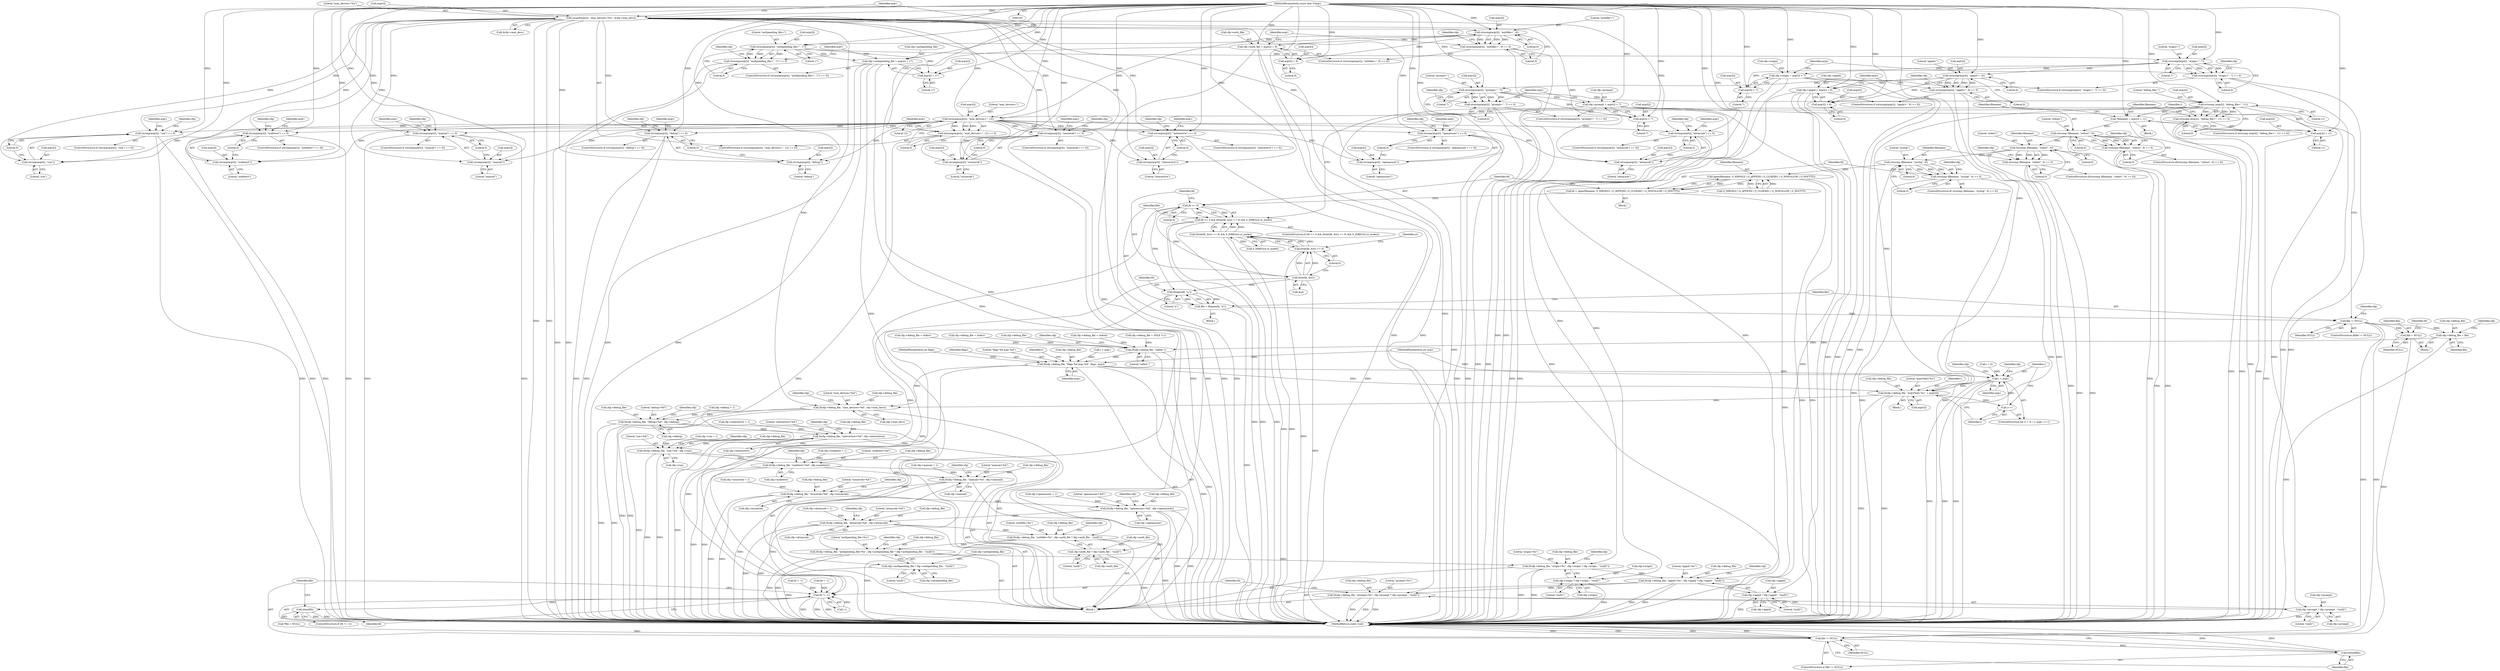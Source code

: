 digraph "0_pam-u2f_18b1914e32b74ff52000f10e97067e841e5fff62_0@API" {
"1000146" [label="(Call,sscanf(argv[i], \"max_devices=%u\", &cfg->max_devs))"];
"1000139" [label="(Call,strncmp(argv[i], \"max_devices=\", 12))"];
"1000351" [label="(Call,strncmp (argv[i], \"debug_file=\", 11))"];
"1000333" [label="(Call,strncmp(argv[i], \"prompt=\", 7))"];
"1000315" [label="(Call,strncmp(argv[i], \"appid=\", 6))"];
"1000297" [label="(Call,strncmp(argv[i], \"origin=\", 7))"];
"1000279" [label="(Call,strncmp(argv[i], \"authpending_file=\", 17))"];
"1000261" [label="(Call,strncmp(argv[i], \"authfile=\", 9))"];
"1000103" [label="(MethodParameterIn,const char **argv)"];
"1000146" [label="(Call,sscanf(argv[i], \"max_devices=%u\", &cfg->max_devs))"];
"1000156" [label="(Call,strcmp(argv[i], \"manual\") == 0)"];
"1000157" [label="(Call,strcmp(argv[i], \"manual\"))"];
"1000169" [label="(Call,strcmp(argv[i], \"debug\") == 0)"];
"1000170" [label="(Call,strcmp(argv[i], \"debug\"))"];
"1000182" [label="(Call,strcmp(argv[i], \"nouserok\") == 0)"];
"1000183" [label="(Call,strcmp(argv[i], \"nouserok\"))"];
"1000195" [label="(Call,strcmp(argv[i], \"openasuser\") == 0)"];
"1000196" [label="(Call,strcmp(argv[i], \"openasuser\"))"];
"1000208" [label="(Call,strcmp(argv[i], \"alwaysok\") == 0)"];
"1000209" [label="(Call,strcmp(argv[i], \"alwaysok\"))"];
"1000221" [label="(Call,strcmp(argv[i], \"interactive\") == 0)"];
"1000222" [label="(Call,strcmp(argv[i], \"interactive\"))"];
"1000234" [label="(Call,strcmp(argv[i], \"cue\") == 0)"];
"1000235" [label="(Call,strcmp(argv[i], \"cue\"))"];
"1000247" [label="(Call,strcmp(argv[i], \"nodetect\") == 0)"];
"1000248" [label="(Call,strcmp(argv[i], \"nodetect\"))"];
"1000260" [label="(Call,strncmp(argv[i], \"authfile=\", 9) == 0)"];
"1000268" [label="(Call,cfg->auth_file = argv[i] + 9)"];
"1000578" [label="(Call,D(cfg->debug_file, \"authfile=%s\", cfg->auth_file ? cfg->auth_file : \"(null)\"))"];
"1000591" [label="(Call,D(cfg->debug_file, \"authpending_file=%s\", cfg->authpending_file ? cfg->authpending_file : \"(null)\"))"];
"1000604" [label="(Call,D(cfg->debug_file, \"origin=%s\", cfg->origin ? cfg->origin : \"(null)\"))"];
"1000617" [label="(Call,D(cfg->debug_file, \"appid=%s\", cfg->appid ? cfg->appid : \"(null)\"))"];
"1000630" [label="(Call,D(cfg->debug_file, \"prompt=%s\", cfg->prompt ? cfg->prompt : \"(null)\"))"];
"1000583" [label="(Call,cfg->auth_file ? cfg->auth_file : \"(null)\")"];
"1000272" [label="(Call,argv[i] + 9)"];
"1000278" [label="(Call,strncmp(argv[i], \"authpending_file=\", 17) == 0)"];
"1000286" [label="(Call,cfg->authpending_file = argv[i] + 17)"];
"1000596" [label="(Call,cfg->authpending_file ? cfg->authpending_file : \"(null)\")"];
"1000290" [label="(Call,argv[i] + 17)"];
"1000296" [label="(Call,strncmp(argv[i], \"origin=\", 7) == 0)"];
"1000304" [label="(Call,cfg->origin = argv[i] + 7)"];
"1000609" [label="(Call,cfg->origin ? cfg->origin : \"(null)\")"];
"1000308" [label="(Call,argv[i] + 7)"];
"1000314" [label="(Call,strncmp(argv[i], \"appid=\", 6) == 0)"];
"1000322" [label="(Call,cfg->appid = argv[i] + 6)"];
"1000622" [label="(Call,cfg->appid ? cfg->appid : \"(null)\")"];
"1000326" [label="(Call,argv[i] + 6)"];
"1000332" [label="(Call,strncmp(argv[i], \"prompt=\", 7) == 0)"];
"1000340" [label="(Call,cfg->prompt = argv[i] + 7)"];
"1000635" [label="(Call,cfg->prompt ? cfg->prompt : \"(null)\")"];
"1000344" [label="(Call,argv[i] + 7)"];
"1000138" [label="(Call,strncmp(argv[i], \"max_devices=\", 12) == 0)"];
"1000506" [label="(Call,D(cfg->debug_file, \"max_devices=%d\", cfg->max_devs))"];
"1000514" [label="(Call,D(cfg->debug_file, \"debug=%d\", cfg->debug))"];
"1000522" [label="(Call,D(cfg->debug_file, \"interactive=%d\", cfg->interactive))"];
"1000530" [label="(Call,D(cfg->debug_file, \"cue=%d\", cfg->cue))"];
"1000538" [label="(Call,D(cfg->debug_file, \"nodetect=%d\", cfg->nodetect))"];
"1000546" [label="(Call,D(cfg->debug_file, \"manual=%d\", cfg->manual))"];
"1000554" [label="(Call,D(cfg->debug_file, \"nouserok=%d\", cfg->nouserok))"];
"1000562" [label="(Call,D(cfg->debug_file, \"openasuser=%d\", cfg->openasuser))"];
"1000570" [label="(Call,D(cfg->debug_file, \"alwaysok=%d\", cfg->alwaysok))"];
"1000350" [label="(Call,strncmp (argv[i], \"debug_file=\", 11) == 0)"];
"1000360" [label="(Call,*filename = argv[i] + 11)"];
"1000369" [label="(Call,strncmp (filename, \"stdout\", 6))"];
"1000368" [label="(Call,strncmp (filename, \"stdout\", 6) == 0)"];
"1000383" [label="(Call,strncmp (filename, \"stderr\", 6))"];
"1000382" [label="(Call,strncmp (filename, \"stderr\", 6) == 0)"];
"1000397" [label="(Call,strncmp (filename, \"syslog\", 6))"];
"1000396" [label="(Call,strncmp (filename, \"syslog\", 6) == 0)"];
"1000415" [label="(Call,open(filename, O_WRONLY | O_APPEND | O_CLOEXEC | O_NOFOLLOW | O_NOCTTY))"];
"1000413" [label="(Call,fd = open(filename, O_WRONLY | O_APPEND | O_CLOEXEC | O_NOFOLLOW | O_NOCTTY))"];
"1000428" [label="(Call,fd >= 0)"];
"1000427" [label="(Call,fd >= 0 && (fstat(fd, &st) == 0) && S_ISREG(st.st_mode))"];
"1000433" [label="(Call,fstat(fd, &st))"];
"1000432" [label="(Call,fstat(fd, &st) == 0)"];
"1000431" [label="(Call,(fstat(fd, &st) == 0) && S_ISREG(st.st_mode))"];
"1000445" [label="(Call,fdopen(fd, \"a\"))"];
"1000443" [label="(Call,file = fdopen(fd, \"a\"))"];
"1000449" [label="(Call,file != NULL)"];
"1000453" [label="(Call,cfg->debug_file = file)"];
"1000475" [label="(Call,D(cfg->debug_file, \"called.\"))"];
"1000480" [label="(Call,D(cfg->debug_file, \"flags %d argc %d\", flags, argc))"];
"1000491" [label="(Call,i < argc)"];
"1000497" [label="(Call,D(cfg->debug_file, \"argv[%d]=%s\", i, argv[i]))"];
"1000494" [label="(Call,i++)"];
"1000463" [label="(Call,file = NULL)"];
"1000651" [label="(Call,file != NULL)"];
"1000654" [label="(Call,fclose(file))"];
"1000644" [label="(Call,fd != -1)"];
"1000648" [label="(Call,close(fd))"];
"1000362" [label="(Call,argv[i] + 11)"];
"1000150" [label="(Literal,\"max_devices=%u\")"];
"1000506" [label="(Call,D(cfg->debug_file, \"max_devices=%d\", cfg->max_devs))"];
"1000350" [label="(Call,strncmp (argv[i], \"debug_file=\", 11) == 0)"];
"1000295" [label="(ControlStructure,if (strncmp(argv[i], \"origin=\", 7) == 0))"];
"1000507" [label="(Call,cfg->debug_file)"];
"1000642" [label="(Literal,\"(null)\")"];
"1000247" [label="(Call,strcmp(argv[i], \"nodetect\") == 0)"];
"1000140" [label="(Call,argv[i])"];
"1000194" [label="(ControlStructure,if (strcmp(argv[i], \"openasuser\") == 0))"];
"1000254" [label="(Call,cfg->nodetect = 1)"];
"1000542" [label="(Literal,\"nodetect=%d\")"];
"1000372" [label="(Literal,6)"];
"1000370" [label="(Identifier,filename)"];
"1000415" [label="(Call,open(filename, O_WRONLY | O_APPEND | O_CLOEXEC | O_NOFOLLOW | O_NOCTTY))"];
"1000571" [label="(Call,cfg->debug_file)"];
"1000197" [label="(Call,argv[i])"];
"1000209" [label="(Call,strcmp(argv[i], \"alwaysok\"))"];
"1000220" [label="(ControlStructure,if (strcmp(argv[i], \"interactive\") == 0))"];
"1000538" [label="(Call,D(cfg->debug_file, \"nodetect=%d\", cfg->nodetect))"];
"1000357" [label="(Literal,0)"];
"1000196" [label="(Call,strcmp(argv[i], \"openasuser\"))"];
"1000187" [label="(Literal,\"nouserok\")"];
"1000387" [label="(Literal,0)"];
"1000261" [label="(Call,strncmp(argv[i], \"authfile=\", 9))"];
"1000296" [label="(Call,strncmp(argv[i], \"origin=\", 7) == 0)"];
"1000333" [label="(Call,strncmp(argv[i], \"prompt=\", 7))"];
"1000570" [label="(Call,D(cfg->debug_file, \"alwaysok=%d\", cfg->alwaysok))"];
"1000217" [label="(Identifier,cfg)"];
"1000334" [label="(Call,argv[i])"];
"1000584" [label="(Call,cfg->auth_file)"];
"1000267" [label="(Literal,0)"];
"1000131" [label="(Call,i < argc)"];
"1000391" [label="(Identifier,cfg)"];
"1000555" [label="(Call,cfg->debug_file)"];
"1000494" [label="(Call,i++)"];
"1000653" [label="(Identifier,NULL)"];
"1000575" [label="(Call,cfg->alwaysok)"];
"1000582" [label="(Literal,\"authfile=%s\")"];
"1000619" [label="(Identifier,cfg)"];
"1000609" [label="(Call,cfg->origin ? cfg->origin : \"(null)\")"];
"1000399" [label="(Literal,\"syslog\")"];
"1000337" [label="(Literal,\"prompt=\")"];
"1000101" [label="(MethodParameterIn,int flags)"];
"1000539" [label="(Call,cfg->debug_file)"];
"1000324" [label="(Identifier,cfg)"];
"1000227" [label="(Literal,0)"];
"1000547" [label="(Call,cfg->debug_file)"];
"1000263" [label="(Identifier,argv)"];
"1000540" [label="(Identifier,cfg)"];
"1000384" [label="(Identifier,filename)"];
"1000303" [label="(Literal,0)"];
"1000518" [label="(Literal,\"debug=%d\")"];
"1000562" [label="(Call,D(cfg->debug_file, \"openasuser=%d\", cfg->openasuser))"];
"1000405" [label="(Identifier,cfg)"];
"1000497" [label="(Call,D(cfg->debug_file, \"argv[%d]=%s\", i, argv[i]))"];
"1000313" [label="(ControlStructure,if (strncmp(argv[i], \"appid=\", 6) == 0))"];
"1000287" [label="(Call,cfg->authpending_file)"];
"1000600" [label="(Call,cfg->authpending_file)"];
"1000583" [label="(Call,cfg->auth_file ? cfg->auth_file : \"(null)\")"];
"1000240" [label="(Literal,0)"];
"1000202" [label="(Call,cfg->openasuser = 1)"];
"1000338" [label="(Literal,7)"];
"1000201" [label="(Literal,0)"];
"1000395" [label="(ControlStructure,if( strncmp (filename, \"syslog\", 6) == 0))"];
"1000383" [label="(Call,strncmp (filename, \"stderr\", 6))"];
"1000322" [label="(Call,cfg->appid = argv[i] + 6)"];
"1000226" [label="(Literal,\"interactive\")"];
"1000591" [label="(Call,D(cfg->debug_file, \"authpending_file=%s\", cfg->authpending_file ? cfg->authpending_file : \"(null)\"))"];
"1000222" [label="(Call,strcmp(argv[i], \"interactive\"))"];
"1000652" [label="(Identifier,file)"];
"1000315" [label="(Call,strncmp(argv[i], \"appid=\", 6))"];
"1000558" [label="(Literal,\"nouserok=%d\")"];
"1000596" [label="(Call,cfg->authpending_file ? cfg->authpending_file : \"(null)\")"];
"1000651" [label="(Call,file != NULL)"];
"1000355" [label="(Literal,\"debug_file=\")"];
"1000137" [label="(ControlStructure,if (strncmp(argv[i], \"max_devices=\", 12) == 0))"];
"1000243" [label="(Identifier,cfg)"];
"1000608" [label="(Literal,\"origin=%s\")"];
"1000485" [label="(Identifier,flags)"];
"1000157" [label="(Call,strcmp(argv[i], \"manual\"))"];
"1000262" [label="(Call,argv[i])"];
"1000455" [label="(Identifier,cfg)"];
"1000297" [label="(Call,strncmp(argv[i], \"origin=\", 7))"];
"1000348" [label="(Literal,7)"];
"1000443" [label="(Call,file = fdopen(fd, \"a\"))"];
"1000146" [label="(Call,sscanf(argv[i], \"max_devices=%u\", &cfg->max_devs))"];
"1000268" [label="(Call,cfg->auth_file = argv[i] + 9)"];
"1000163" [label="(Call,cfg->manual = 1)"];
"1000626" [label="(Call,cfg->appid)"];
"1000508" [label="(Identifier,cfg)"];
"1000587" [label="(Call,cfg->auth_file)"];
"1000305" [label="(Call,cfg->origin)"];
"1000623" [label="(Call,cfg->appid)"];
"1000210" [label="(Call,argv[i])"];
"1000235" [label="(Call,strcmp(argv[i], \"cue\"))"];
"1000183" [label="(Call,strcmp(argv[i], \"nouserok\"))"];
"1000213" [label="(Literal,\"alwaysok\")"];
"1000431" [label="(Call,(fstat(fd, &st) == 0) && S_ISREG(st.st_mode))"];
"1000427" [label="(Call,fd >= 0 && (fstat(fd, &st) == 0) && S_ISREG(st.st_mode))"];
"1000273" [label="(Call,argv[i])"];
"1000631" [label="(Call,cfg->debug_file)"];
"1000511" [label="(Call,cfg->max_devs)"];
"1000269" [label="(Call,cfg->auth_file)"];
"1000277" [label="(ControlStructure,if (strncmp(argv[i], \"authpending_file=\", 17) == 0))"];
"1000531" [label="(Call,cfg->debug_file)"];
"1000234" [label="(Call,strcmp(argv[i], \"cue\") == 0)"];
"1000403" [label="(Call,cfg->debug_file = (FILE *)-1)"];
"1000351" [label="(Call,strncmp (argv[i], \"debug_file=\", 11))"];
"1000498" [label="(Call,cfg->debug_file)"];
"1000214" [label="(Literal,0)"];
"1000151" [label="(Call,&cfg->max_devs)"];
"1000556" [label="(Identifier,cfg)"];
"1000208" [label="(Call,strcmp(argv[i], \"alwaysok\") == 0)"];
"1000534" [label="(Literal,\"cue=%d\")"];
"1000566" [label="(Literal,\"openasuser=%d\")"];
"1000430" [label="(Literal,0)"];
"1000621" [label="(Literal,\"appid=%s\")"];
"1000323" [label="(Call,cfg->appid)"];
"1000463" [label="(Call,file = NULL)"];
"1000284" [label="(Literal,17)"];
"1000156" [label="(Call,strcmp(argv[i], \"manual\") == 0)"];
"1000239" [label="(Literal,\"cue\")"];
"1000332" [label="(Call,strncmp(argv[i], \"prompt=\", 7) == 0)"];
"1000432" [label="(Call,fstat(fd, &st) == 0)"];
"1000446" [label="(Identifier,fd)"];
"1000546" [label="(Call,D(cfg->debug_file, \"manual=%d\", cfg->manual))"];
"1000501" [label="(Literal,\"argv[%d]=%s\")"];
"1000579" [label="(Call,cfg->debug_file)"];
"1000460" [label="(Identifier,cfg)"];
"1000172" [label="(Identifier,argv)"];
"1000230" [label="(Identifier,cfg)"];
"1000475" [label="(Call,D(cfg->debug_file, \"called.\"))"];
"1000479" [label="(Literal,\"called.\")"];
"1000480" [label="(Call,D(cfg->debug_file, \"flags %d argc %d\", flags, argc))"];
"1000285" [label="(Literal,0)"];
"1000484" [label="(Literal,\"flags %d argc %d\")"];
"1000377" [label="(Identifier,cfg)"];
"1000554" [label="(Call,D(cfg->debug_file, \"nouserok=%d\", cfg->nouserok))"];
"1000519" [label="(Call,cfg->debug)"];
"1000564" [label="(Identifier,cfg)"];
"1000335" [label="(Identifier,argv)"];
"1000223" [label="(Call,argv[i])"];
"1000189" [label="(Call,cfg->nouserok = 1)"];
"1000147" [label="(Call,argv[i])"];
"1000400" [label="(Literal,6)"];
"1000339" [label="(Literal,0)"];
"1000451" [label="(Identifier,NULL)"];
"1000445" [label="(Call,fdopen(fd, \"a\"))"];
"1000158" [label="(Call,argv[i])"];
"1000341" [label="(Call,cfg->prompt)"];
"1000635" [label="(Call,cfg->prompt ? cfg->prompt : \"(null)\")"];
"1000211" [label="(Identifier,argv)"];
"1000605" [label="(Call,cfg->debug_file)"];
"1000321" [label="(Literal,0)"];
"1000618" [label="(Call,cfg->debug_file)"];
"1000450" [label="(Identifier,file)"];
"1000266" [label="(Literal,9)"];
"1000503" [label="(Call,argv[i])"];
"1000486" [label="(Identifier,argc)"];
"1000616" [label="(Literal,\"(null)\")"];
"1000228" [label="(Call,cfg->interactive = 1)"];
"1000428" [label="(Call,fd >= 0)"];
"1000489" [label="(Identifier,i)"];
"1000417" [label="(Call,O_WRONLY | O_APPEND | O_CLOEXEC | O_NOFOLLOW | O_NOCTTY)"];
"1000363" [label="(Call,argv[i])"];
"1000448" [label="(ControlStructure,if(file != NULL))"];
"1000535" [label="(Call,cfg->cue)"];
"1000592" [label="(Call,cfg->debug_file)"];
"1000207" [label="(ControlStructure,if (strcmp(argv[i], \"alwaysok\") == 0))"];
"1000464" [label="(Identifier,file)"];
"1000397" [label="(Call,strncmp (filename, \"syslog\", 6))"];
"1000138" [label="(Call,strncmp(argv[i], \"max_devices=\", 12) == 0)"];
"1000435" [label="(Call,&st)"];
"1000170" [label="(Call,strcmp(argv[i], \"debug\"))"];
"1000291" [label="(Call,argv[i])"];
"1000286" [label="(Call,cfg->authpending_file = argv[i] + 17)"];
"1000306" [label="(Identifier,cfg)"];
"1000358" [label="(Block,)"];
"1000316" [label="(Call,argv[i])"];
"1000252" [label="(Literal,\"nodetect\")"];
"1000449" [label="(Call,file != NULL)"];
"1000648" [label="(Call,close(fd))"];
"1000161" [label="(Literal,\"manual\")"];
"1000169" [label="(Call,strcmp(argv[i], \"debug\") == 0)"];
"1000159" [label="(Identifier,argv)"];
"1000191" [label="(Identifier,cfg)"];
"1000613" [label="(Call,cfg->origin)"];
"1000233" [label="(ControlStructure,if (strcmp(argv[i], \"cue\") == 0))"];
"1000413" [label="(Call,fd = open(filename, O_WRONLY | O_APPEND | O_CLOEXEC | O_NOFOLLOW | O_NOCTTY))"];
"1000246" [label="(ControlStructure,if (strcmp(argv[i], \"nodetect\") == 0))"];
"1000368" [label="(Call,strncmp (filename, \"stdout\", 6) == 0)"];
"1000102" [label="(MethodParameterIn,int argc)"];
"1000256" [label="(Identifier,cfg)"];
"1000312" [label="(Literal,7)"];
"1000112" [label="(Call,fd = -1)"];
"1000527" [label="(Call,cfg->interactive)"];
"1000382" [label="(Call,strncmp (filename, \"stderr\", 6) == 0)"];
"1000414" [label="(Identifier,fd)"];
"1000656" [label="(MethodReturn,static void)"];
"1000567" [label="(Call,cfg->openasuser)"];
"1000361" [label="(Identifier,filename)"];
"1000279" [label="(Call,strncmp(argv[i], \"authpending_file=\", 17))"];
"1000481" [label="(Call,cfg->debug_file)"];
"1000288" [label="(Identifier,cfg)"];
"1000294" [label="(Literal,17)"];
"1000604" [label="(Call,D(cfg->debug_file, \"origin=%s\", cfg->origin ? cfg->origin : \"(null)\"))"];
"1000622" [label="(Call,cfg->appid ? cfg->appid : \"(null)\")"];
"1000326" [label="(Call,argv[i] + 6)"];
"1000122" [label="(Call,cfg->debug_file = stderr)"];
"1000155" [label="(ControlStructure,if (strcmp(argv[i], \"manual\") == 0))"];
"1000442" [label="(Block,)"];
"1000617" [label="(Call,D(cfg->debug_file, \"appid=%s\", cfg->appid ? cfg->appid : \"(null)\"))"];
"1000444" [label="(Identifier,file)"];
"1000548" [label="(Identifier,cfg)"];
"1000646" [label="(Call,-1)"];
"1000298" [label="(Call,argv[i])"];
"1000488" [label="(Call,i = 0)"];
"1000522" [label="(Call,D(cfg->debug_file, \"interactive=%d\", cfg->interactive))"];
"1000345" [label="(Call,argv[i])"];
"1000524" [label="(Identifier,cfg)"];
"1000280" [label="(Call,argv[i])"];
"1000465" [label="(Identifier,NULL)"];
"1000352" [label="(Call,argv[i])"];
"1000135" [label="(Identifier,i)"];
"1000340" [label="(Call,cfg->prompt = argv[i] + 7)"];
"1000165" [label="(Identifier,cfg)"];
"1000572" [label="(Identifier,cfg)"];
"1000597" [label="(Call,cfg->authpending_file)"];
"1000434" [label="(Identifier,fd)"];
"1000145" [label="(Literal,0)"];
"1000265" [label="(Literal,\"authfile=\")"];
"1000168" [label="(ControlStructure,if (strcmp(argv[i], \"debug\") == 0))"];
"1000148" [label="(Identifier,argv)"];
"1000314" [label="(Call,strncmp(argv[i], \"appid=\", 6) == 0)"];
"1000386" [label="(Literal,6)"];
"1000389" [label="(Call,cfg->debug_file = stderr)"];
"1000371" [label="(Literal,\"stdout\")"];
"1000342" [label="(Identifier,cfg)"];
"1000426" [label="(ControlStructure,if (fd >= 0 && (fstat(fd, &st) == 0) && S_ISREG(st.st_mode)))"];
"1000530" [label="(Call,D(cfg->debug_file, \"cue=%d\", cfg->cue))"];
"1000144" [label="(Literal,12)"];
"1000526" [label="(Literal,\"interactive=%d\")"];
"1000476" [label="(Call,cfg->debug_file)"];
"1000248" [label="(Call,strcmp(argv[i], \"nodetect\"))"];
"1000474" [label="(Block,)"];
"1000204" [label="(Identifier,cfg)"];
"1000643" [label="(ControlStructure,if (fd != -1))"];
"1000185" [label="(Identifier,argv)"];
"1000438" [label="(Call,S_ISREG(st.st_mode))"];
"1000349" [label="(ControlStructure,if (strncmp (argv[i], \"debug_file=\", 11) == 0))"];
"1000272" [label="(Call,argv[i] + 9)"];
"1000467" [label="(Identifier,fd)"];
"1000237" [label="(Identifier,argv)"];
"1000629" [label="(Literal,\"(null)\")"];
"1000327" [label="(Call,argv[i])"];
"1000457" [label="(Identifier,file)"];
"1000644" [label="(Call,fd != -1)"];
"1000249" [label="(Call,argv[i])"];
"1000437" [label="(Literal,0)"];
"1000176" [label="(Call,cfg->debug = 1)"];
"1000493" [label="(Identifier,argc)"];
"1000595" [label="(Literal,\"authpending_file=%s\")"];
"1000241" [label="(Call,cfg->cue = 1)"];
"1000440" [label="(Identifier,st)"];
"1000319" [label="(Literal,\"appid=\")"];
"1000215" [label="(Call,cfg->alwaysok = 1)"];
"1000369" [label="(Call,strncmp (filename, \"stdout\", 6))"];
"1000593" [label="(Identifier,cfg)"];
"1000396" [label="(Call,strncmp (filename, \"syslog\", 6) == 0)"];
"1000108" [label="(Call,*file = NULL)"];
"1000563" [label="(Call,cfg->debug_file)"];
"1000290" [label="(Call,argv[i] + 17)"];
"1000320" [label="(Literal,6)"];
"1000496" [label="(Block,)"];
"1000143" [label="(Literal,\"max_devices=\")"];
"1000175" [label="(Literal,0)"];
"1000491" [label="(Call,i < argc)"];
"1000416" [label="(Identifier,filename)"];
"1000454" [label="(Call,cfg->debug_file)"];
"1000362" [label="(Call,argv[i] + 11)"];
"1000603" [label="(Literal,\"(null)\")"];
"1000466" [label="(Call,fd = -1)"];
"1000253" [label="(Literal,0)"];
"1000276" [label="(Literal,9)"];
"1000532" [label="(Identifier,cfg)"];
"1000308" [label="(Call,argv[i] + 7)"];
"1000281" [label="(Identifier,argv)"];
"1000514" [label="(Call,D(cfg->debug_file, \"debug=%d\", cfg->debug))"];
"1000636" [label="(Call,cfg->prompt)"];
"1000655" [label="(Identifier,file)"];
"1000453" [label="(Call,cfg->debug_file = file)"];
"1000495" [label="(Identifier,i)"];
"1000482" [label="(Identifier,cfg)"];
"1000632" [label="(Identifier,cfg)"];
"1000331" [label="(ControlStructure,if (strncmp(argv[i], \"prompt=\", 7) == 0))"];
"1000543" [label="(Call,cfg->nodetect)"];
"1000162" [label="(Literal,0)"];
"1000412" [label="(Block,)"];
"1000181" [label="(ControlStructure,if (strcmp(argv[i], \"nouserok\") == 0))"];
"1000270" [label="(Identifier,cfg)"];
"1000559" [label="(Call,cfg->nouserok)"];
"1000360" [label="(Call,*filename = argv[i] + 11)"];
"1000309" [label="(Call,argv[i])"];
"1000398" [label="(Identifier,filename)"];
"1000317" [label="(Identifier,argv)"];
"1000649" [label="(Identifier,fd)"];
"1000385" [label="(Literal,\"stderr\")"];
"1000373" [label="(Literal,0)"];
"1000304" [label="(Call,cfg->origin = argv[i] + 7)"];
"1000198" [label="(Identifier,argv)"];
"1000250" [label="(Identifier,argv)"];
"1000550" [label="(Literal,\"manual=%d\")"];
"1000283" [label="(Literal,\"authpending_file=\")"];
"1000590" [label="(Literal,\"(null)\")"];
"1000452" [label="(Block,)"];
"1000381" [label="(ControlStructure,if(strncmp (filename, \"stderr\", 6) == 0))"];
"1000502" [label="(Identifier,i)"];
"1000236" [label="(Call,argv[i])"];
"1000580" [label="(Identifier,cfg)"];
"1000499" [label="(Identifier,cfg)"];
"1000574" [label="(Literal,\"alwaysok=%d\")"];
"1000375" [label="(Call,cfg->debug_file = stdout)"];
"1000610" [label="(Call,cfg->origin)"];
"1000401" [label="(Literal,0)"];
"1000492" [label="(Identifier,i)"];
"1000260" [label="(Call,strncmp(argv[i], \"authfile=\", 9) == 0)"];
"1000551" [label="(Call,cfg->manual)"];
"1000433" [label="(Call,fstat(fd, &st))"];
"1000182" [label="(Call,strcmp(argv[i], \"nouserok\") == 0)"];
"1000344" [label="(Call,argv[i] + 7)"];
"1000645" [label="(Identifier,fd)"];
"1000195" [label="(Call,strcmp(argv[i], \"openasuser\") == 0)"];
"1000301" [label="(Literal,\"origin=\")"];
"1000634" [label="(Literal,\"prompt=%s\")"];
"1000330" [label="(Literal,6)"];
"1000224" [label="(Identifier,argv)"];
"1000356" [label="(Literal,11)"];
"1000654" [label="(Call,fclose(file))"];
"1000515" [label="(Call,cfg->debug_file)"];
"1000630" [label="(Call,D(cfg->debug_file, \"prompt=%s\", cfg->prompt ? cfg->prompt : \"(null)\"))"];
"1000184" [label="(Call,argv[i])"];
"1000516" [label="(Identifier,cfg)"];
"1000353" [label="(Identifier,argv)"];
"1000367" [label="(ControlStructure,if(strncmp (filename, \"stdout\", 6) == 0))"];
"1000139" [label="(Call,strncmp(argv[i], \"max_devices=\", 12))"];
"1000523" [label="(Call,cfg->debug_file)"];
"1000487" [label="(ControlStructure,for (i = 0; i < argc; i++))"];
"1000606" [label="(Identifier,cfg)"];
"1000278" [label="(Call,strncmp(argv[i], \"authpending_file=\", 17) == 0)"];
"1000103" [label="(MethodParameterIn,const char **argv)"];
"1000221" [label="(Call,strcmp(argv[i], \"interactive\") == 0)"];
"1000174" [label="(Literal,\"debug\")"];
"1000447" [label="(Literal,\"a\")"];
"1000171" [label="(Call,argv[i])"];
"1000200" [label="(Literal,\"openasuser\")"];
"1000578" [label="(Call,D(cfg->debug_file, \"authfile=%s\", cfg->auth_file ? cfg->auth_file : \"(null)\"))"];
"1000510" [label="(Literal,\"max_devices=%d\")"];
"1000302" [label="(Literal,7)"];
"1000299" [label="(Identifier,argv)"];
"1000429" [label="(Identifier,fd)"];
"1000178" [label="(Identifier,cfg)"];
"1000639" [label="(Call,cfg->prompt)"];
"1000259" [label="(ControlStructure,if (strncmp(argv[i], \"authfile=\", 9) == 0))"];
"1000650" [label="(ControlStructure,if (file != NULL))"];
"1000188" [label="(Literal,0)"];
"1000366" [label="(Literal,11)"];
"1000146" -> "1000137"  [label="AST: "];
"1000146" -> "1000151"  [label="CFG: "];
"1000147" -> "1000146"  [label="AST: "];
"1000150" -> "1000146"  [label="AST: "];
"1000151" -> "1000146"  [label="AST: "];
"1000159" -> "1000146"  [label="CFG: "];
"1000146" -> "1000656"  [label="DDG: "];
"1000146" -> "1000656"  [label="DDG: "];
"1000139" -> "1000146"  [label="DDG: "];
"1000103" -> "1000146"  [label="DDG: "];
"1000146" -> "1000156"  [label="DDG: "];
"1000146" -> "1000157"  [label="DDG: "];
"1000146" -> "1000169"  [label="DDG: "];
"1000146" -> "1000170"  [label="DDG: "];
"1000146" -> "1000182"  [label="DDG: "];
"1000146" -> "1000183"  [label="DDG: "];
"1000146" -> "1000195"  [label="DDG: "];
"1000146" -> "1000196"  [label="DDG: "];
"1000146" -> "1000208"  [label="DDG: "];
"1000146" -> "1000209"  [label="DDG: "];
"1000146" -> "1000221"  [label="DDG: "];
"1000146" -> "1000222"  [label="DDG: "];
"1000146" -> "1000234"  [label="DDG: "];
"1000146" -> "1000235"  [label="DDG: "];
"1000146" -> "1000247"  [label="DDG: "];
"1000146" -> "1000248"  [label="DDG: "];
"1000146" -> "1000261"  [label="DDG: "];
"1000146" -> "1000506"  [label="DDG: "];
"1000139" -> "1000138"  [label="AST: "];
"1000139" -> "1000144"  [label="CFG: "];
"1000140" -> "1000139"  [label="AST: "];
"1000143" -> "1000139"  [label="AST: "];
"1000144" -> "1000139"  [label="AST: "];
"1000145" -> "1000139"  [label="CFG: "];
"1000139" -> "1000138"  [label="DDG: "];
"1000139" -> "1000138"  [label="DDG: "];
"1000139" -> "1000138"  [label="DDG: "];
"1000351" -> "1000139"  [label="DDG: "];
"1000103" -> "1000139"  [label="DDG: "];
"1000139" -> "1000156"  [label="DDG: "];
"1000139" -> "1000157"  [label="DDG: "];
"1000139" -> "1000169"  [label="DDG: "];
"1000139" -> "1000170"  [label="DDG: "];
"1000139" -> "1000182"  [label="DDG: "];
"1000139" -> "1000183"  [label="DDG: "];
"1000139" -> "1000195"  [label="DDG: "];
"1000139" -> "1000196"  [label="DDG: "];
"1000139" -> "1000208"  [label="DDG: "];
"1000139" -> "1000209"  [label="DDG: "];
"1000139" -> "1000221"  [label="DDG: "];
"1000139" -> "1000222"  [label="DDG: "];
"1000139" -> "1000234"  [label="DDG: "];
"1000139" -> "1000235"  [label="DDG: "];
"1000139" -> "1000247"  [label="DDG: "];
"1000139" -> "1000248"  [label="DDG: "];
"1000139" -> "1000261"  [label="DDG: "];
"1000351" -> "1000350"  [label="AST: "];
"1000351" -> "1000356"  [label="CFG: "];
"1000352" -> "1000351"  [label="AST: "];
"1000355" -> "1000351"  [label="AST: "];
"1000356" -> "1000351"  [label="AST: "];
"1000357" -> "1000351"  [label="CFG: "];
"1000351" -> "1000656"  [label="DDG: "];
"1000351" -> "1000350"  [label="DDG: "];
"1000351" -> "1000350"  [label="DDG: "];
"1000351" -> "1000350"  [label="DDG: "];
"1000333" -> "1000351"  [label="DDG: "];
"1000103" -> "1000351"  [label="DDG: "];
"1000351" -> "1000360"  [label="DDG: "];
"1000351" -> "1000362"  [label="DDG: "];
"1000351" -> "1000497"  [label="DDG: "];
"1000333" -> "1000332"  [label="AST: "];
"1000333" -> "1000338"  [label="CFG: "];
"1000334" -> "1000333"  [label="AST: "];
"1000337" -> "1000333"  [label="AST: "];
"1000338" -> "1000333"  [label="AST: "];
"1000339" -> "1000333"  [label="CFG: "];
"1000333" -> "1000332"  [label="DDG: "];
"1000333" -> "1000332"  [label="DDG: "];
"1000333" -> "1000332"  [label="DDG: "];
"1000315" -> "1000333"  [label="DDG: "];
"1000103" -> "1000333"  [label="DDG: "];
"1000333" -> "1000340"  [label="DDG: "];
"1000333" -> "1000344"  [label="DDG: "];
"1000315" -> "1000314"  [label="AST: "];
"1000315" -> "1000320"  [label="CFG: "];
"1000316" -> "1000315"  [label="AST: "];
"1000319" -> "1000315"  [label="AST: "];
"1000320" -> "1000315"  [label="AST: "];
"1000321" -> "1000315"  [label="CFG: "];
"1000315" -> "1000314"  [label="DDG: "];
"1000315" -> "1000314"  [label="DDG: "];
"1000315" -> "1000314"  [label="DDG: "];
"1000297" -> "1000315"  [label="DDG: "];
"1000103" -> "1000315"  [label="DDG: "];
"1000315" -> "1000322"  [label="DDG: "];
"1000315" -> "1000326"  [label="DDG: "];
"1000297" -> "1000296"  [label="AST: "];
"1000297" -> "1000302"  [label="CFG: "];
"1000298" -> "1000297"  [label="AST: "];
"1000301" -> "1000297"  [label="AST: "];
"1000302" -> "1000297"  [label="AST: "];
"1000303" -> "1000297"  [label="CFG: "];
"1000297" -> "1000296"  [label="DDG: "];
"1000297" -> "1000296"  [label="DDG: "];
"1000297" -> "1000296"  [label="DDG: "];
"1000279" -> "1000297"  [label="DDG: "];
"1000103" -> "1000297"  [label="DDG: "];
"1000297" -> "1000304"  [label="DDG: "];
"1000297" -> "1000308"  [label="DDG: "];
"1000279" -> "1000278"  [label="AST: "];
"1000279" -> "1000284"  [label="CFG: "];
"1000280" -> "1000279"  [label="AST: "];
"1000283" -> "1000279"  [label="AST: "];
"1000284" -> "1000279"  [label="AST: "];
"1000285" -> "1000279"  [label="CFG: "];
"1000279" -> "1000278"  [label="DDG: "];
"1000279" -> "1000278"  [label="DDG: "];
"1000279" -> "1000278"  [label="DDG: "];
"1000261" -> "1000279"  [label="DDG: "];
"1000103" -> "1000279"  [label="DDG: "];
"1000279" -> "1000286"  [label="DDG: "];
"1000279" -> "1000290"  [label="DDG: "];
"1000261" -> "1000260"  [label="AST: "];
"1000261" -> "1000266"  [label="CFG: "];
"1000262" -> "1000261"  [label="AST: "];
"1000265" -> "1000261"  [label="AST: "];
"1000266" -> "1000261"  [label="AST: "];
"1000267" -> "1000261"  [label="CFG: "];
"1000261" -> "1000260"  [label="DDG: "];
"1000261" -> "1000260"  [label="DDG: "];
"1000261" -> "1000260"  [label="DDG: "];
"1000103" -> "1000261"  [label="DDG: "];
"1000261" -> "1000268"  [label="DDG: "];
"1000261" -> "1000272"  [label="DDG: "];
"1000103" -> "1000100"  [label="AST: "];
"1000103" -> "1000656"  [label="DDG: "];
"1000103" -> "1000156"  [label="DDG: "];
"1000103" -> "1000157"  [label="DDG: "];
"1000103" -> "1000169"  [label="DDG: "];
"1000103" -> "1000170"  [label="DDG: "];
"1000103" -> "1000182"  [label="DDG: "];
"1000103" -> "1000183"  [label="DDG: "];
"1000103" -> "1000195"  [label="DDG: "];
"1000103" -> "1000196"  [label="DDG: "];
"1000103" -> "1000208"  [label="DDG: "];
"1000103" -> "1000209"  [label="DDG: "];
"1000103" -> "1000221"  [label="DDG: "];
"1000103" -> "1000222"  [label="DDG: "];
"1000103" -> "1000234"  [label="DDG: "];
"1000103" -> "1000235"  [label="DDG: "];
"1000103" -> "1000247"  [label="DDG: "];
"1000103" -> "1000248"  [label="DDG: "];
"1000103" -> "1000268"  [label="DDG: "];
"1000103" -> "1000272"  [label="DDG: "];
"1000103" -> "1000286"  [label="DDG: "];
"1000103" -> "1000290"  [label="DDG: "];
"1000103" -> "1000304"  [label="DDG: "];
"1000103" -> "1000308"  [label="DDG: "];
"1000103" -> "1000322"  [label="DDG: "];
"1000103" -> "1000326"  [label="DDG: "];
"1000103" -> "1000340"  [label="DDG: "];
"1000103" -> "1000344"  [label="DDG: "];
"1000103" -> "1000360"  [label="DDG: "];
"1000103" -> "1000362"  [label="DDG: "];
"1000103" -> "1000497"  [label="DDG: "];
"1000156" -> "1000155"  [label="AST: "];
"1000156" -> "1000162"  [label="CFG: "];
"1000157" -> "1000156"  [label="AST: "];
"1000162" -> "1000156"  [label="AST: "];
"1000165" -> "1000156"  [label="CFG: "];
"1000172" -> "1000156"  [label="CFG: "];
"1000156" -> "1000656"  [label="DDG: "];
"1000156" -> "1000656"  [label="DDG: "];
"1000157" -> "1000161"  [label="CFG: "];
"1000158" -> "1000157"  [label="AST: "];
"1000161" -> "1000157"  [label="AST: "];
"1000162" -> "1000157"  [label="CFG: "];
"1000169" -> "1000168"  [label="AST: "];
"1000169" -> "1000175"  [label="CFG: "];
"1000170" -> "1000169"  [label="AST: "];
"1000175" -> "1000169"  [label="AST: "];
"1000178" -> "1000169"  [label="CFG: "];
"1000185" -> "1000169"  [label="CFG: "];
"1000169" -> "1000656"  [label="DDG: "];
"1000169" -> "1000656"  [label="DDG: "];
"1000170" -> "1000174"  [label="CFG: "];
"1000171" -> "1000170"  [label="AST: "];
"1000174" -> "1000170"  [label="AST: "];
"1000175" -> "1000170"  [label="CFG: "];
"1000182" -> "1000181"  [label="AST: "];
"1000182" -> "1000188"  [label="CFG: "];
"1000183" -> "1000182"  [label="AST: "];
"1000188" -> "1000182"  [label="AST: "];
"1000191" -> "1000182"  [label="CFG: "];
"1000198" -> "1000182"  [label="CFG: "];
"1000182" -> "1000656"  [label="DDG: "];
"1000182" -> "1000656"  [label="DDG: "];
"1000183" -> "1000187"  [label="CFG: "];
"1000184" -> "1000183"  [label="AST: "];
"1000187" -> "1000183"  [label="AST: "];
"1000188" -> "1000183"  [label="CFG: "];
"1000195" -> "1000194"  [label="AST: "];
"1000195" -> "1000201"  [label="CFG: "];
"1000196" -> "1000195"  [label="AST: "];
"1000201" -> "1000195"  [label="AST: "];
"1000204" -> "1000195"  [label="CFG: "];
"1000211" -> "1000195"  [label="CFG: "];
"1000195" -> "1000656"  [label="DDG: "];
"1000195" -> "1000656"  [label="DDG: "];
"1000196" -> "1000200"  [label="CFG: "];
"1000197" -> "1000196"  [label="AST: "];
"1000200" -> "1000196"  [label="AST: "];
"1000201" -> "1000196"  [label="CFG: "];
"1000208" -> "1000207"  [label="AST: "];
"1000208" -> "1000214"  [label="CFG: "];
"1000209" -> "1000208"  [label="AST: "];
"1000214" -> "1000208"  [label="AST: "];
"1000217" -> "1000208"  [label="CFG: "];
"1000224" -> "1000208"  [label="CFG: "];
"1000208" -> "1000656"  [label="DDG: "];
"1000208" -> "1000656"  [label="DDG: "];
"1000209" -> "1000213"  [label="CFG: "];
"1000210" -> "1000209"  [label="AST: "];
"1000213" -> "1000209"  [label="AST: "];
"1000214" -> "1000209"  [label="CFG: "];
"1000221" -> "1000220"  [label="AST: "];
"1000221" -> "1000227"  [label="CFG: "];
"1000222" -> "1000221"  [label="AST: "];
"1000227" -> "1000221"  [label="AST: "];
"1000230" -> "1000221"  [label="CFG: "];
"1000237" -> "1000221"  [label="CFG: "];
"1000221" -> "1000656"  [label="DDG: "];
"1000221" -> "1000656"  [label="DDG: "];
"1000222" -> "1000226"  [label="CFG: "];
"1000223" -> "1000222"  [label="AST: "];
"1000226" -> "1000222"  [label="AST: "];
"1000227" -> "1000222"  [label="CFG: "];
"1000234" -> "1000233"  [label="AST: "];
"1000234" -> "1000240"  [label="CFG: "];
"1000235" -> "1000234"  [label="AST: "];
"1000240" -> "1000234"  [label="AST: "];
"1000243" -> "1000234"  [label="CFG: "];
"1000250" -> "1000234"  [label="CFG: "];
"1000234" -> "1000656"  [label="DDG: "];
"1000234" -> "1000656"  [label="DDG: "];
"1000235" -> "1000239"  [label="CFG: "];
"1000236" -> "1000235"  [label="AST: "];
"1000239" -> "1000235"  [label="AST: "];
"1000240" -> "1000235"  [label="CFG: "];
"1000247" -> "1000246"  [label="AST: "];
"1000247" -> "1000253"  [label="CFG: "];
"1000248" -> "1000247"  [label="AST: "];
"1000253" -> "1000247"  [label="AST: "];
"1000256" -> "1000247"  [label="CFG: "];
"1000263" -> "1000247"  [label="CFG: "];
"1000247" -> "1000656"  [label="DDG: "];
"1000247" -> "1000656"  [label="DDG: "];
"1000248" -> "1000252"  [label="CFG: "];
"1000249" -> "1000248"  [label="AST: "];
"1000252" -> "1000248"  [label="AST: "];
"1000253" -> "1000248"  [label="CFG: "];
"1000260" -> "1000259"  [label="AST: "];
"1000260" -> "1000267"  [label="CFG: "];
"1000267" -> "1000260"  [label="AST: "];
"1000270" -> "1000260"  [label="CFG: "];
"1000281" -> "1000260"  [label="CFG: "];
"1000260" -> "1000656"  [label="DDG: "];
"1000260" -> "1000656"  [label="DDG: "];
"1000268" -> "1000259"  [label="AST: "];
"1000268" -> "1000272"  [label="CFG: "];
"1000269" -> "1000268"  [label="AST: "];
"1000272" -> "1000268"  [label="AST: "];
"1000281" -> "1000268"  [label="CFG: "];
"1000268" -> "1000656"  [label="DDG: "];
"1000268" -> "1000656"  [label="DDG: "];
"1000268" -> "1000578"  [label="DDG: "];
"1000268" -> "1000583"  [label="DDG: "];
"1000578" -> "1000474"  [label="AST: "];
"1000578" -> "1000583"  [label="CFG: "];
"1000579" -> "1000578"  [label="AST: "];
"1000582" -> "1000578"  [label="AST: "];
"1000583" -> "1000578"  [label="AST: "];
"1000593" -> "1000578"  [label="CFG: "];
"1000578" -> "1000656"  [label="DDG: "];
"1000578" -> "1000656"  [label="DDG: "];
"1000570" -> "1000578"  [label="DDG: "];
"1000578" -> "1000591"  [label="DDG: "];
"1000591" -> "1000474"  [label="AST: "];
"1000591" -> "1000596"  [label="CFG: "];
"1000592" -> "1000591"  [label="AST: "];
"1000595" -> "1000591"  [label="AST: "];
"1000596" -> "1000591"  [label="AST: "];
"1000606" -> "1000591"  [label="CFG: "];
"1000591" -> "1000656"  [label="DDG: "];
"1000591" -> "1000656"  [label="DDG: "];
"1000286" -> "1000591"  [label="DDG: "];
"1000591" -> "1000604"  [label="DDG: "];
"1000604" -> "1000474"  [label="AST: "];
"1000604" -> "1000609"  [label="CFG: "];
"1000605" -> "1000604"  [label="AST: "];
"1000608" -> "1000604"  [label="AST: "];
"1000609" -> "1000604"  [label="AST: "];
"1000619" -> "1000604"  [label="CFG: "];
"1000604" -> "1000656"  [label="DDG: "];
"1000604" -> "1000656"  [label="DDG: "];
"1000304" -> "1000604"  [label="DDG: "];
"1000604" -> "1000617"  [label="DDG: "];
"1000617" -> "1000474"  [label="AST: "];
"1000617" -> "1000622"  [label="CFG: "];
"1000618" -> "1000617"  [label="AST: "];
"1000621" -> "1000617"  [label="AST: "];
"1000622" -> "1000617"  [label="AST: "];
"1000632" -> "1000617"  [label="CFG: "];
"1000617" -> "1000656"  [label="DDG: "];
"1000617" -> "1000656"  [label="DDG: "];
"1000322" -> "1000617"  [label="DDG: "];
"1000617" -> "1000630"  [label="DDG: "];
"1000630" -> "1000474"  [label="AST: "];
"1000630" -> "1000635"  [label="CFG: "];
"1000631" -> "1000630"  [label="AST: "];
"1000634" -> "1000630"  [label="AST: "];
"1000635" -> "1000630"  [label="AST: "];
"1000645" -> "1000630"  [label="CFG: "];
"1000630" -> "1000656"  [label="DDG: "];
"1000630" -> "1000656"  [label="DDG: "];
"1000630" -> "1000656"  [label="DDG: "];
"1000340" -> "1000630"  [label="DDG: "];
"1000583" -> "1000587"  [label="CFG: "];
"1000583" -> "1000590"  [label="CFG: "];
"1000584" -> "1000583"  [label="AST: "];
"1000587" -> "1000583"  [label="AST: "];
"1000590" -> "1000583"  [label="AST: "];
"1000583" -> "1000656"  [label="DDG: "];
"1000272" -> "1000276"  [label="CFG: "];
"1000273" -> "1000272"  [label="AST: "];
"1000276" -> "1000272"  [label="AST: "];
"1000278" -> "1000277"  [label="AST: "];
"1000278" -> "1000285"  [label="CFG: "];
"1000285" -> "1000278"  [label="AST: "];
"1000288" -> "1000278"  [label="CFG: "];
"1000299" -> "1000278"  [label="CFG: "];
"1000278" -> "1000656"  [label="DDG: "];
"1000278" -> "1000656"  [label="DDG: "];
"1000286" -> "1000277"  [label="AST: "];
"1000286" -> "1000290"  [label="CFG: "];
"1000287" -> "1000286"  [label="AST: "];
"1000290" -> "1000286"  [label="AST: "];
"1000299" -> "1000286"  [label="CFG: "];
"1000286" -> "1000656"  [label="DDG: "];
"1000286" -> "1000656"  [label="DDG: "];
"1000286" -> "1000596"  [label="DDG: "];
"1000596" -> "1000600"  [label="CFG: "];
"1000596" -> "1000603"  [label="CFG: "];
"1000597" -> "1000596"  [label="AST: "];
"1000600" -> "1000596"  [label="AST: "];
"1000603" -> "1000596"  [label="AST: "];
"1000596" -> "1000656"  [label="DDG: "];
"1000290" -> "1000294"  [label="CFG: "];
"1000291" -> "1000290"  [label="AST: "];
"1000294" -> "1000290"  [label="AST: "];
"1000296" -> "1000295"  [label="AST: "];
"1000296" -> "1000303"  [label="CFG: "];
"1000303" -> "1000296"  [label="AST: "];
"1000306" -> "1000296"  [label="CFG: "];
"1000317" -> "1000296"  [label="CFG: "];
"1000296" -> "1000656"  [label="DDG: "];
"1000296" -> "1000656"  [label="DDG: "];
"1000304" -> "1000295"  [label="AST: "];
"1000304" -> "1000308"  [label="CFG: "];
"1000305" -> "1000304"  [label="AST: "];
"1000308" -> "1000304"  [label="AST: "];
"1000317" -> "1000304"  [label="CFG: "];
"1000304" -> "1000656"  [label="DDG: "];
"1000304" -> "1000656"  [label="DDG: "];
"1000304" -> "1000609"  [label="DDG: "];
"1000609" -> "1000613"  [label="CFG: "];
"1000609" -> "1000616"  [label="CFG: "];
"1000610" -> "1000609"  [label="AST: "];
"1000613" -> "1000609"  [label="AST: "];
"1000616" -> "1000609"  [label="AST: "];
"1000609" -> "1000656"  [label="DDG: "];
"1000308" -> "1000312"  [label="CFG: "];
"1000309" -> "1000308"  [label="AST: "];
"1000312" -> "1000308"  [label="AST: "];
"1000314" -> "1000313"  [label="AST: "];
"1000314" -> "1000321"  [label="CFG: "];
"1000321" -> "1000314"  [label="AST: "];
"1000324" -> "1000314"  [label="CFG: "];
"1000335" -> "1000314"  [label="CFG: "];
"1000314" -> "1000656"  [label="DDG: "];
"1000314" -> "1000656"  [label="DDG: "];
"1000322" -> "1000313"  [label="AST: "];
"1000322" -> "1000326"  [label="CFG: "];
"1000323" -> "1000322"  [label="AST: "];
"1000326" -> "1000322"  [label="AST: "];
"1000335" -> "1000322"  [label="CFG: "];
"1000322" -> "1000656"  [label="DDG: "];
"1000322" -> "1000656"  [label="DDG: "];
"1000322" -> "1000622"  [label="DDG: "];
"1000622" -> "1000626"  [label="CFG: "];
"1000622" -> "1000629"  [label="CFG: "];
"1000623" -> "1000622"  [label="AST: "];
"1000626" -> "1000622"  [label="AST: "];
"1000629" -> "1000622"  [label="AST: "];
"1000622" -> "1000656"  [label="DDG: "];
"1000326" -> "1000330"  [label="CFG: "];
"1000327" -> "1000326"  [label="AST: "];
"1000330" -> "1000326"  [label="AST: "];
"1000332" -> "1000331"  [label="AST: "];
"1000332" -> "1000339"  [label="CFG: "];
"1000339" -> "1000332"  [label="AST: "];
"1000342" -> "1000332"  [label="CFG: "];
"1000353" -> "1000332"  [label="CFG: "];
"1000332" -> "1000656"  [label="DDG: "];
"1000332" -> "1000656"  [label="DDG: "];
"1000340" -> "1000331"  [label="AST: "];
"1000340" -> "1000344"  [label="CFG: "];
"1000341" -> "1000340"  [label="AST: "];
"1000344" -> "1000340"  [label="AST: "];
"1000353" -> "1000340"  [label="CFG: "];
"1000340" -> "1000656"  [label="DDG: "];
"1000340" -> "1000656"  [label="DDG: "];
"1000340" -> "1000635"  [label="DDG: "];
"1000635" -> "1000639"  [label="CFG: "];
"1000635" -> "1000642"  [label="CFG: "];
"1000636" -> "1000635"  [label="AST: "];
"1000639" -> "1000635"  [label="AST: "];
"1000642" -> "1000635"  [label="AST: "];
"1000635" -> "1000656"  [label="DDG: "];
"1000344" -> "1000348"  [label="CFG: "];
"1000345" -> "1000344"  [label="AST: "];
"1000348" -> "1000344"  [label="AST: "];
"1000138" -> "1000137"  [label="AST: "];
"1000138" -> "1000145"  [label="CFG: "];
"1000145" -> "1000138"  [label="AST: "];
"1000148" -> "1000138"  [label="CFG: "];
"1000159" -> "1000138"  [label="CFG: "];
"1000138" -> "1000656"  [label="DDG: "];
"1000138" -> "1000656"  [label="DDG: "];
"1000506" -> "1000474"  [label="AST: "];
"1000506" -> "1000511"  [label="CFG: "];
"1000507" -> "1000506"  [label="AST: "];
"1000510" -> "1000506"  [label="AST: "];
"1000511" -> "1000506"  [label="AST: "];
"1000516" -> "1000506"  [label="CFG: "];
"1000506" -> "1000656"  [label="DDG: "];
"1000506" -> "1000656"  [label="DDG: "];
"1000497" -> "1000506"  [label="DDG: "];
"1000480" -> "1000506"  [label="DDG: "];
"1000506" -> "1000514"  [label="DDG: "];
"1000514" -> "1000474"  [label="AST: "];
"1000514" -> "1000519"  [label="CFG: "];
"1000515" -> "1000514"  [label="AST: "];
"1000518" -> "1000514"  [label="AST: "];
"1000519" -> "1000514"  [label="AST: "];
"1000524" -> "1000514"  [label="CFG: "];
"1000514" -> "1000656"  [label="DDG: "];
"1000514" -> "1000656"  [label="DDG: "];
"1000176" -> "1000514"  [label="DDG: "];
"1000514" -> "1000522"  [label="DDG: "];
"1000522" -> "1000474"  [label="AST: "];
"1000522" -> "1000527"  [label="CFG: "];
"1000523" -> "1000522"  [label="AST: "];
"1000526" -> "1000522"  [label="AST: "];
"1000527" -> "1000522"  [label="AST: "];
"1000532" -> "1000522"  [label="CFG: "];
"1000522" -> "1000656"  [label="DDG: "];
"1000522" -> "1000656"  [label="DDG: "];
"1000228" -> "1000522"  [label="DDG: "];
"1000522" -> "1000530"  [label="DDG: "];
"1000530" -> "1000474"  [label="AST: "];
"1000530" -> "1000535"  [label="CFG: "];
"1000531" -> "1000530"  [label="AST: "];
"1000534" -> "1000530"  [label="AST: "];
"1000535" -> "1000530"  [label="AST: "];
"1000540" -> "1000530"  [label="CFG: "];
"1000530" -> "1000656"  [label="DDG: "];
"1000530" -> "1000656"  [label="DDG: "];
"1000241" -> "1000530"  [label="DDG: "];
"1000530" -> "1000538"  [label="DDG: "];
"1000538" -> "1000474"  [label="AST: "];
"1000538" -> "1000543"  [label="CFG: "];
"1000539" -> "1000538"  [label="AST: "];
"1000542" -> "1000538"  [label="AST: "];
"1000543" -> "1000538"  [label="AST: "];
"1000548" -> "1000538"  [label="CFG: "];
"1000538" -> "1000656"  [label="DDG: "];
"1000538" -> "1000656"  [label="DDG: "];
"1000254" -> "1000538"  [label="DDG: "];
"1000538" -> "1000546"  [label="DDG: "];
"1000546" -> "1000474"  [label="AST: "];
"1000546" -> "1000551"  [label="CFG: "];
"1000547" -> "1000546"  [label="AST: "];
"1000550" -> "1000546"  [label="AST: "];
"1000551" -> "1000546"  [label="AST: "];
"1000556" -> "1000546"  [label="CFG: "];
"1000546" -> "1000656"  [label="DDG: "];
"1000546" -> "1000656"  [label="DDG: "];
"1000163" -> "1000546"  [label="DDG: "];
"1000546" -> "1000554"  [label="DDG: "];
"1000554" -> "1000474"  [label="AST: "];
"1000554" -> "1000559"  [label="CFG: "];
"1000555" -> "1000554"  [label="AST: "];
"1000558" -> "1000554"  [label="AST: "];
"1000559" -> "1000554"  [label="AST: "];
"1000564" -> "1000554"  [label="CFG: "];
"1000554" -> "1000656"  [label="DDG: "];
"1000554" -> "1000656"  [label="DDG: "];
"1000189" -> "1000554"  [label="DDG: "];
"1000554" -> "1000562"  [label="DDG: "];
"1000562" -> "1000474"  [label="AST: "];
"1000562" -> "1000567"  [label="CFG: "];
"1000563" -> "1000562"  [label="AST: "];
"1000566" -> "1000562"  [label="AST: "];
"1000567" -> "1000562"  [label="AST: "];
"1000572" -> "1000562"  [label="CFG: "];
"1000562" -> "1000656"  [label="DDG: "];
"1000562" -> "1000656"  [label="DDG: "];
"1000202" -> "1000562"  [label="DDG: "];
"1000562" -> "1000570"  [label="DDG: "];
"1000570" -> "1000474"  [label="AST: "];
"1000570" -> "1000575"  [label="CFG: "];
"1000571" -> "1000570"  [label="AST: "];
"1000574" -> "1000570"  [label="AST: "];
"1000575" -> "1000570"  [label="AST: "];
"1000580" -> "1000570"  [label="CFG: "];
"1000570" -> "1000656"  [label="DDG: "];
"1000570" -> "1000656"  [label="DDG: "];
"1000215" -> "1000570"  [label="DDG: "];
"1000350" -> "1000349"  [label="AST: "];
"1000350" -> "1000357"  [label="CFG: "];
"1000357" -> "1000350"  [label="AST: "];
"1000361" -> "1000350"  [label="CFG: "];
"1000135" -> "1000350"  [label="CFG: "];
"1000350" -> "1000656"  [label="DDG: "];
"1000350" -> "1000656"  [label="DDG: "];
"1000360" -> "1000358"  [label="AST: "];
"1000360" -> "1000362"  [label="CFG: "];
"1000361" -> "1000360"  [label="AST: "];
"1000362" -> "1000360"  [label="AST: "];
"1000370" -> "1000360"  [label="CFG: "];
"1000360" -> "1000656"  [label="DDG: "];
"1000360" -> "1000369"  [label="DDG: "];
"1000369" -> "1000368"  [label="AST: "];
"1000369" -> "1000372"  [label="CFG: "];
"1000370" -> "1000369"  [label="AST: "];
"1000371" -> "1000369"  [label="AST: "];
"1000372" -> "1000369"  [label="AST: "];
"1000373" -> "1000369"  [label="CFG: "];
"1000369" -> "1000656"  [label="DDG: "];
"1000369" -> "1000368"  [label="DDG: "];
"1000369" -> "1000368"  [label="DDG: "];
"1000369" -> "1000368"  [label="DDG: "];
"1000369" -> "1000383"  [label="DDG: "];
"1000368" -> "1000367"  [label="AST: "];
"1000368" -> "1000373"  [label="CFG: "];
"1000373" -> "1000368"  [label="AST: "];
"1000377" -> "1000368"  [label="CFG: "];
"1000384" -> "1000368"  [label="CFG: "];
"1000368" -> "1000656"  [label="DDG: "];
"1000368" -> "1000656"  [label="DDG: "];
"1000383" -> "1000382"  [label="AST: "];
"1000383" -> "1000386"  [label="CFG: "];
"1000384" -> "1000383"  [label="AST: "];
"1000385" -> "1000383"  [label="AST: "];
"1000386" -> "1000383"  [label="AST: "];
"1000387" -> "1000383"  [label="CFG: "];
"1000383" -> "1000656"  [label="DDG: "];
"1000383" -> "1000382"  [label="DDG: "];
"1000383" -> "1000382"  [label="DDG: "];
"1000383" -> "1000382"  [label="DDG: "];
"1000383" -> "1000397"  [label="DDG: "];
"1000382" -> "1000381"  [label="AST: "];
"1000382" -> "1000387"  [label="CFG: "];
"1000387" -> "1000382"  [label="AST: "];
"1000391" -> "1000382"  [label="CFG: "];
"1000398" -> "1000382"  [label="CFG: "];
"1000382" -> "1000656"  [label="DDG: "];
"1000382" -> "1000656"  [label="DDG: "];
"1000397" -> "1000396"  [label="AST: "];
"1000397" -> "1000400"  [label="CFG: "];
"1000398" -> "1000397"  [label="AST: "];
"1000399" -> "1000397"  [label="AST: "];
"1000400" -> "1000397"  [label="AST: "];
"1000401" -> "1000397"  [label="CFG: "];
"1000397" -> "1000656"  [label="DDG: "];
"1000397" -> "1000396"  [label="DDG: "];
"1000397" -> "1000396"  [label="DDG: "];
"1000397" -> "1000396"  [label="DDG: "];
"1000397" -> "1000415"  [label="DDG: "];
"1000396" -> "1000395"  [label="AST: "];
"1000396" -> "1000401"  [label="CFG: "];
"1000401" -> "1000396"  [label="AST: "];
"1000405" -> "1000396"  [label="CFG: "];
"1000414" -> "1000396"  [label="CFG: "];
"1000396" -> "1000656"  [label="DDG: "];
"1000396" -> "1000656"  [label="DDG: "];
"1000415" -> "1000413"  [label="AST: "];
"1000415" -> "1000417"  [label="CFG: "];
"1000416" -> "1000415"  [label="AST: "];
"1000417" -> "1000415"  [label="AST: "];
"1000413" -> "1000415"  [label="CFG: "];
"1000415" -> "1000656"  [label="DDG: "];
"1000415" -> "1000656"  [label="DDG: "];
"1000415" -> "1000413"  [label="DDG: "];
"1000415" -> "1000413"  [label="DDG: "];
"1000417" -> "1000415"  [label="DDG: "];
"1000417" -> "1000415"  [label="DDG: "];
"1000413" -> "1000412"  [label="AST: "];
"1000414" -> "1000413"  [label="AST: "];
"1000429" -> "1000413"  [label="CFG: "];
"1000413" -> "1000656"  [label="DDG: "];
"1000413" -> "1000428"  [label="DDG: "];
"1000428" -> "1000427"  [label="AST: "];
"1000428" -> "1000430"  [label="CFG: "];
"1000429" -> "1000428"  [label="AST: "];
"1000430" -> "1000428"  [label="AST: "];
"1000434" -> "1000428"  [label="CFG: "];
"1000427" -> "1000428"  [label="CFG: "];
"1000428" -> "1000427"  [label="DDG: "];
"1000428" -> "1000427"  [label="DDG: "];
"1000428" -> "1000433"  [label="DDG: "];
"1000428" -> "1000445"  [label="DDG: "];
"1000428" -> "1000644"  [label="DDG: "];
"1000427" -> "1000426"  [label="AST: "];
"1000427" -> "1000431"  [label="CFG: "];
"1000431" -> "1000427"  [label="AST: "];
"1000444" -> "1000427"  [label="CFG: "];
"1000135" -> "1000427"  [label="CFG: "];
"1000427" -> "1000656"  [label="DDG: "];
"1000427" -> "1000656"  [label="DDG: "];
"1000427" -> "1000656"  [label="DDG: "];
"1000431" -> "1000427"  [label="DDG: "];
"1000431" -> "1000427"  [label="DDG: "];
"1000433" -> "1000432"  [label="AST: "];
"1000433" -> "1000435"  [label="CFG: "];
"1000434" -> "1000433"  [label="AST: "];
"1000435" -> "1000433"  [label="AST: "];
"1000437" -> "1000433"  [label="CFG: "];
"1000433" -> "1000656"  [label="DDG: "];
"1000433" -> "1000432"  [label="DDG: "];
"1000433" -> "1000432"  [label="DDG: "];
"1000433" -> "1000445"  [label="DDG: "];
"1000433" -> "1000644"  [label="DDG: "];
"1000432" -> "1000431"  [label="AST: "];
"1000432" -> "1000437"  [label="CFG: "];
"1000437" -> "1000432"  [label="AST: "];
"1000440" -> "1000432"  [label="CFG: "];
"1000431" -> "1000432"  [label="CFG: "];
"1000432" -> "1000656"  [label="DDG: "];
"1000432" -> "1000431"  [label="DDG: "];
"1000432" -> "1000431"  [label="DDG: "];
"1000431" -> "1000438"  [label="CFG: "];
"1000438" -> "1000431"  [label="AST: "];
"1000431" -> "1000656"  [label="DDG: "];
"1000431" -> "1000656"  [label="DDG: "];
"1000438" -> "1000431"  [label="DDG: "];
"1000445" -> "1000443"  [label="AST: "];
"1000445" -> "1000447"  [label="CFG: "];
"1000446" -> "1000445"  [label="AST: "];
"1000447" -> "1000445"  [label="AST: "];
"1000443" -> "1000445"  [label="CFG: "];
"1000445" -> "1000443"  [label="DDG: "];
"1000445" -> "1000443"  [label="DDG: "];
"1000445" -> "1000644"  [label="DDG: "];
"1000443" -> "1000442"  [label="AST: "];
"1000444" -> "1000443"  [label="AST: "];
"1000450" -> "1000443"  [label="CFG: "];
"1000443" -> "1000656"  [label="DDG: "];
"1000443" -> "1000449"  [label="DDG: "];
"1000449" -> "1000448"  [label="AST: "];
"1000449" -> "1000451"  [label="CFG: "];
"1000450" -> "1000449"  [label="AST: "];
"1000451" -> "1000449"  [label="AST: "];
"1000455" -> "1000449"  [label="CFG: "];
"1000135" -> "1000449"  [label="CFG: "];
"1000449" -> "1000453"  [label="DDG: "];
"1000449" -> "1000463"  [label="DDG: "];
"1000449" -> "1000651"  [label="DDG: "];
"1000449" -> "1000651"  [label="DDG: "];
"1000453" -> "1000452"  [label="AST: "];
"1000453" -> "1000457"  [label="CFG: "];
"1000454" -> "1000453"  [label="AST: "];
"1000457" -> "1000453"  [label="AST: "];
"1000460" -> "1000453"  [label="CFG: "];
"1000453" -> "1000656"  [label="DDG: "];
"1000453" -> "1000475"  [label="DDG: "];
"1000475" -> "1000474"  [label="AST: "];
"1000475" -> "1000479"  [label="CFG: "];
"1000476" -> "1000475"  [label="AST: "];
"1000479" -> "1000475"  [label="AST: "];
"1000482" -> "1000475"  [label="CFG: "];
"1000475" -> "1000656"  [label="DDG: "];
"1000375" -> "1000475"  [label="DDG: "];
"1000403" -> "1000475"  [label="DDG: "];
"1000122" -> "1000475"  [label="DDG: "];
"1000389" -> "1000475"  [label="DDG: "];
"1000475" -> "1000480"  [label="DDG: "];
"1000480" -> "1000474"  [label="AST: "];
"1000480" -> "1000486"  [label="CFG: "];
"1000481" -> "1000480"  [label="AST: "];
"1000484" -> "1000480"  [label="AST: "];
"1000485" -> "1000480"  [label="AST: "];
"1000486" -> "1000480"  [label="AST: "];
"1000489" -> "1000480"  [label="CFG: "];
"1000480" -> "1000656"  [label="DDG: "];
"1000480" -> "1000656"  [label="DDG: "];
"1000101" -> "1000480"  [label="DDG: "];
"1000131" -> "1000480"  [label="DDG: "];
"1000102" -> "1000480"  [label="DDG: "];
"1000480" -> "1000491"  [label="DDG: "];
"1000480" -> "1000497"  [label="DDG: "];
"1000491" -> "1000487"  [label="AST: "];
"1000491" -> "1000493"  [label="CFG: "];
"1000492" -> "1000491"  [label="AST: "];
"1000493" -> "1000491"  [label="AST: "];
"1000499" -> "1000491"  [label="CFG: "];
"1000508" -> "1000491"  [label="CFG: "];
"1000491" -> "1000656"  [label="DDG: "];
"1000491" -> "1000656"  [label="DDG: "];
"1000491" -> "1000656"  [label="DDG: "];
"1000488" -> "1000491"  [label="DDG: "];
"1000494" -> "1000491"  [label="DDG: "];
"1000102" -> "1000491"  [label="DDG: "];
"1000491" -> "1000497"  [label="DDG: "];
"1000497" -> "1000496"  [label="AST: "];
"1000497" -> "1000503"  [label="CFG: "];
"1000498" -> "1000497"  [label="AST: "];
"1000501" -> "1000497"  [label="AST: "];
"1000502" -> "1000497"  [label="AST: "];
"1000503" -> "1000497"  [label="AST: "];
"1000495" -> "1000497"  [label="CFG: "];
"1000497" -> "1000656"  [label="DDG: "];
"1000497" -> "1000656"  [label="DDG: "];
"1000497" -> "1000494"  [label="DDG: "];
"1000494" -> "1000487"  [label="AST: "];
"1000494" -> "1000495"  [label="CFG: "];
"1000495" -> "1000494"  [label="AST: "];
"1000492" -> "1000494"  [label="CFG: "];
"1000463" -> "1000452"  [label="AST: "];
"1000463" -> "1000465"  [label="CFG: "];
"1000464" -> "1000463"  [label="AST: "];
"1000465" -> "1000463"  [label="AST: "];
"1000467" -> "1000463"  [label="CFG: "];
"1000463" -> "1000651"  [label="DDG: "];
"1000651" -> "1000650"  [label="AST: "];
"1000651" -> "1000653"  [label="CFG: "];
"1000652" -> "1000651"  [label="AST: "];
"1000653" -> "1000651"  [label="AST: "];
"1000655" -> "1000651"  [label="CFG: "];
"1000656" -> "1000651"  [label="CFG: "];
"1000651" -> "1000656"  [label="DDG: "];
"1000651" -> "1000656"  [label="DDG: "];
"1000651" -> "1000656"  [label="DDG: "];
"1000108" -> "1000651"  [label="DDG: "];
"1000651" -> "1000654"  [label="DDG: "];
"1000654" -> "1000650"  [label="AST: "];
"1000654" -> "1000655"  [label="CFG: "];
"1000655" -> "1000654"  [label="AST: "];
"1000656" -> "1000654"  [label="CFG: "];
"1000654" -> "1000656"  [label="DDG: "];
"1000654" -> "1000656"  [label="DDG: "];
"1000644" -> "1000643"  [label="AST: "];
"1000644" -> "1000646"  [label="CFG: "];
"1000645" -> "1000644"  [label="AST: "];
"1000646" -> "1000644"  [label="AST: "];
"1000649" -> "1000644"  [label="CFG: "];
"1000652" -> "1000644"  [label="CFG: "];
"1000644" -> "1000656"  [label="DDG: "];
"1000644" -> "1000656"  [label="DDG: "];
"1000644" -> "1000656"  [label="DDG: "];
"1000466" -> "1000644"  [label="DDG: "];
"1000112" -> "1000644"  [label="DDG: "];
"1000646" -> "1000644"  [label="DDG: "];
"1000644" -> "1000648"  [label="DDG: "];
"1000648" -> "1000643"  [label="AST: "];
"1000648" -> "1000649"  [label="CFG: "];
"1000649" -> "1000648"  [label="AST: "];
"1000652" -> "1000648"  [label="CFG: "];
"1000648" -> "1000656"  [label="DDG: "];
"1000648" -> "1000656"  [label="DDG: "];
"1000362" -> "1000366"  [label="CFG: "];
"1000363" -> "1000362"  [label="AST: "];
"1000366" -> "1000362"  [label="AST: "];
"1000362" -> "1000656"  [label="DDG: "];
}
